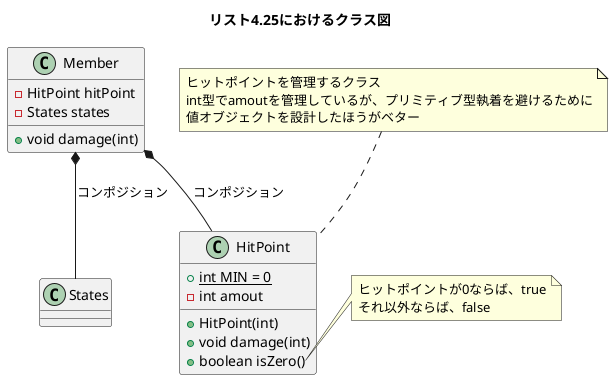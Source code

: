 @startuml class
title リスト4.25におけるクラス図

class Member {
	-HitPoint hitPoint
	-States states
	+void damage(int)
}

class HitPoint {
	{static} +int MIN = 0
	-int amout
	+HitPoint(int)
	+void damage(int)
	+boolean isZero()
}
note top of HitPoint
	ヒットポイントを管理するクラス
	int型でamoutを管理しているが、プリミティブ型執着を避けるために
	値オブジェクトを設計したほうがベター
end note
note right of HitPoint::isZero()
	ヒットポイントが0ならば、true
	それ以外ならば、false
end note

class States {

}

Member *-- HitPoint : コンポジション
Member *-- States : コンポジション

@enduml
